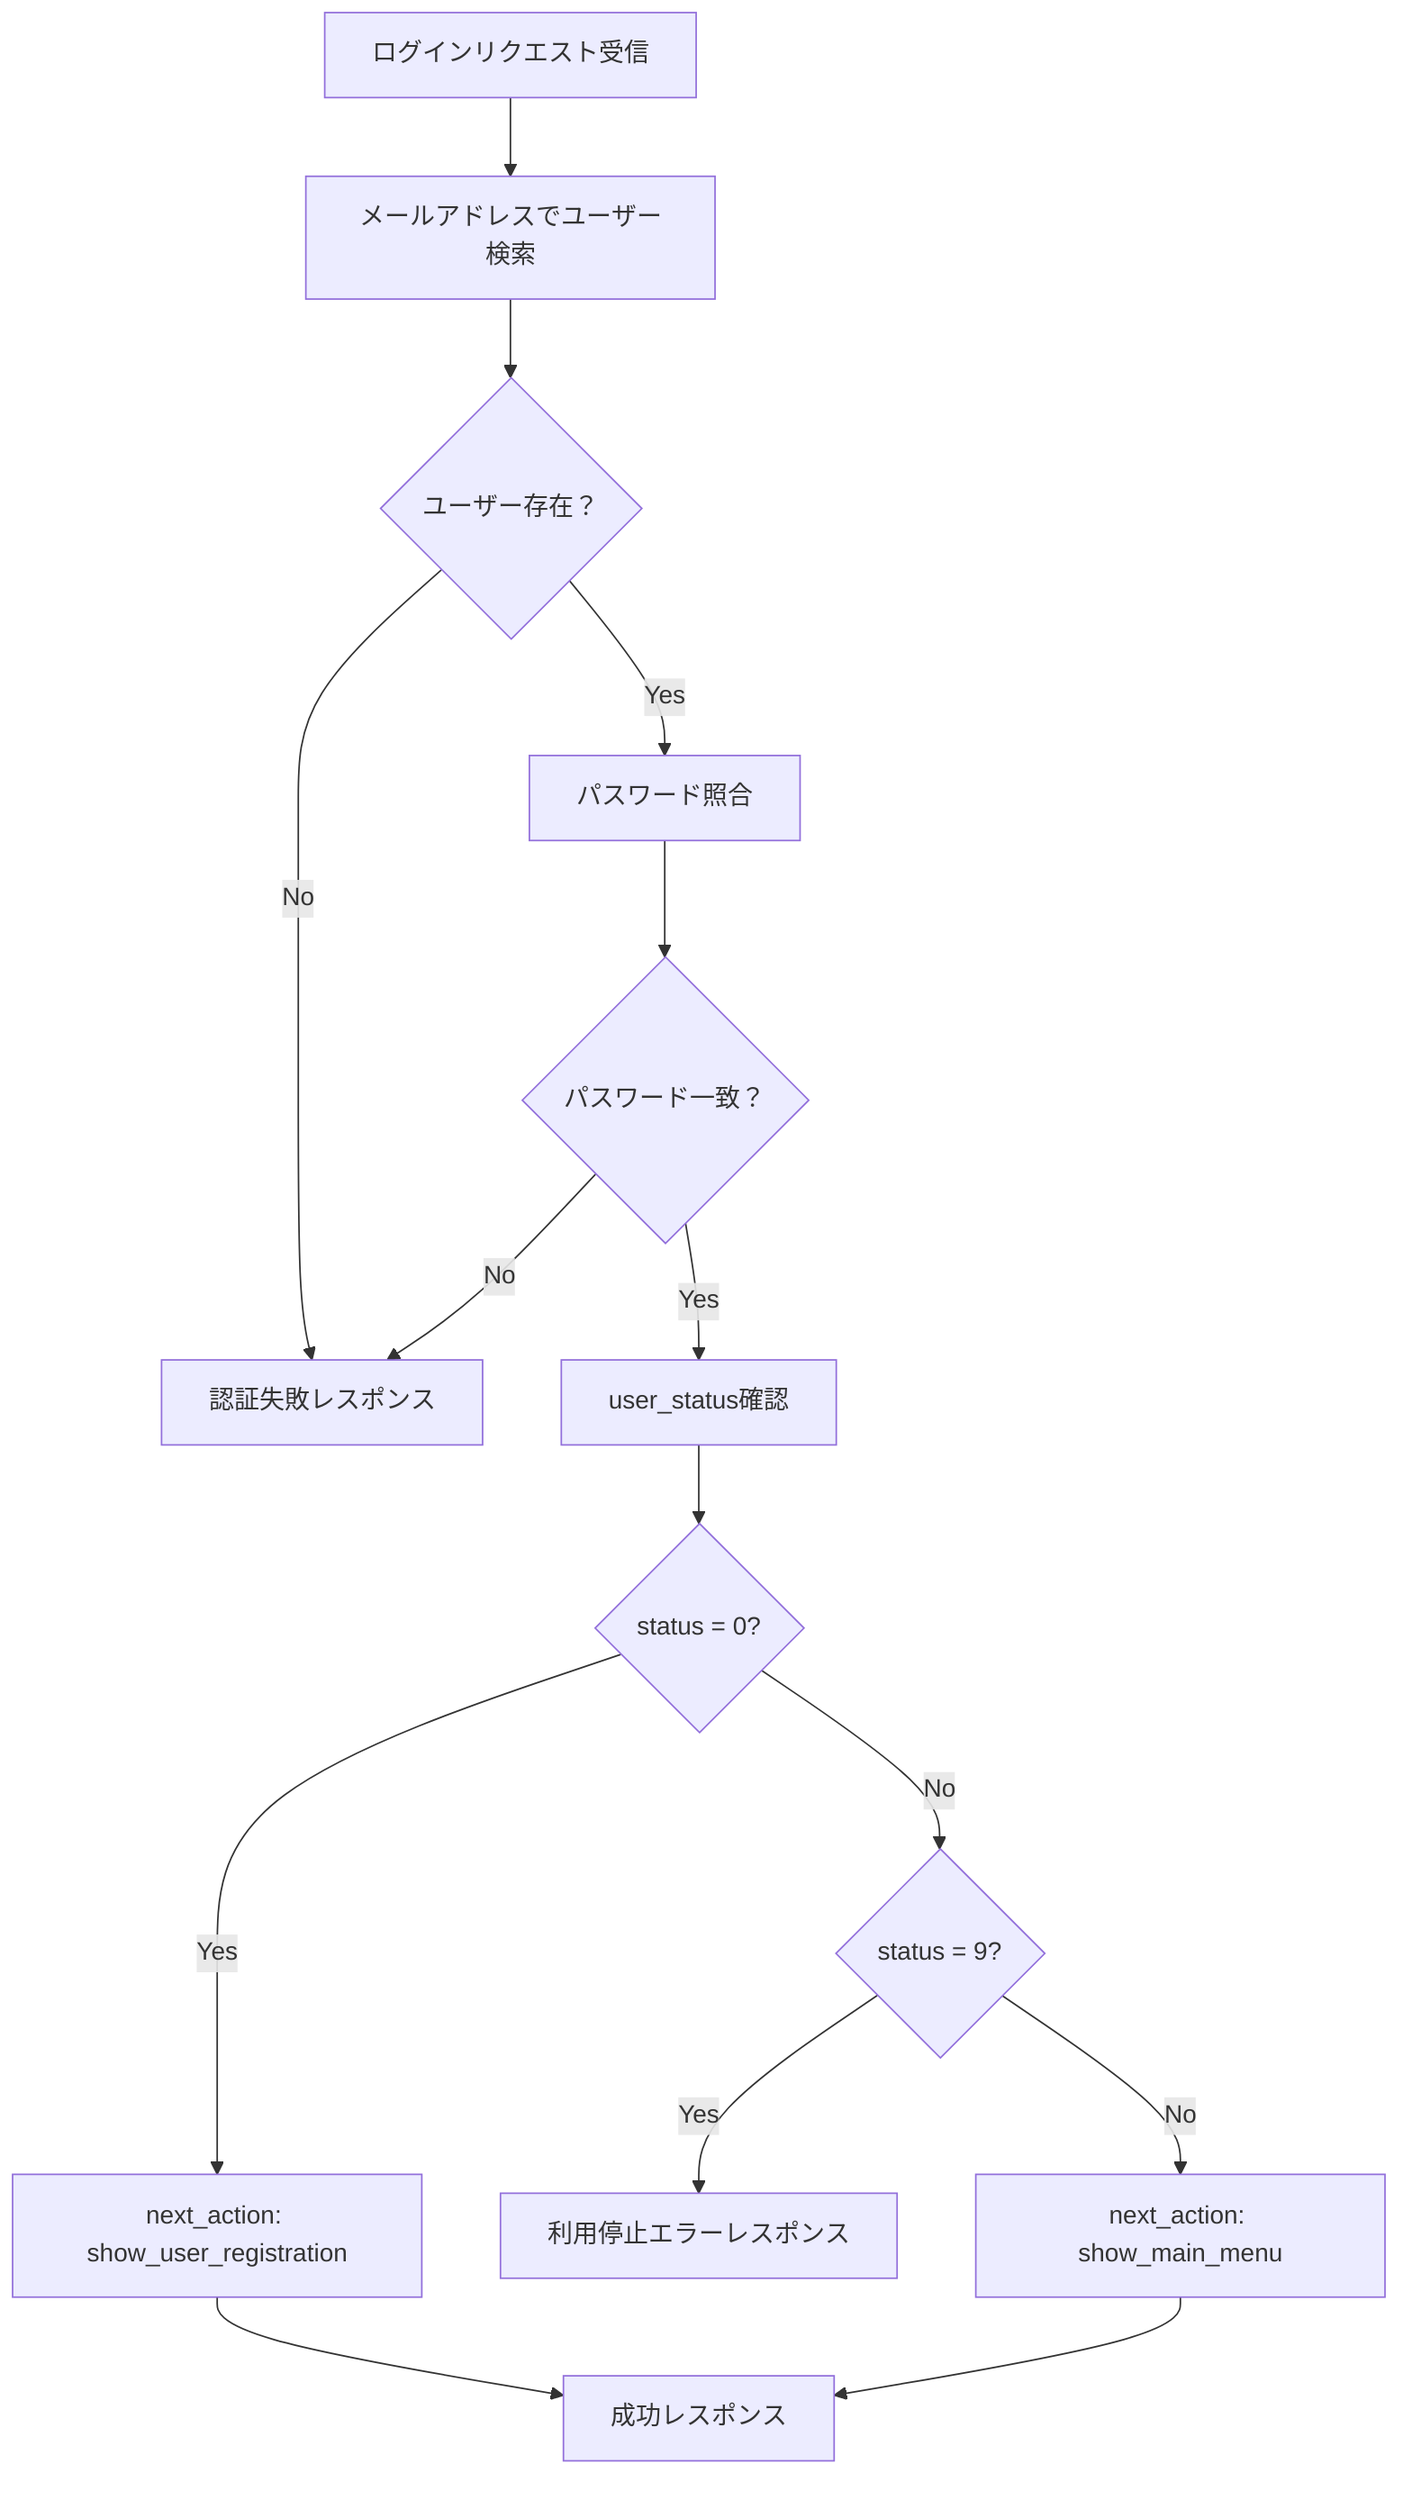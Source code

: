 graph TD
    A[ログインリクエスト受信] --> B[メールアドレスでユーザー検索]
    B --> C{ユーザー存在？}
    C -->|No| D[認証失敗レスポンス]
    C -->|Yes| E[パスワード照合]
    E --> F{パスワード一致？}
    F -->|No| D
    F -->|Yes| G[user_status確認]
    G --> H{status = 0?}
    H -->|Yes| I[next_action: show_user_registration]
    H -->|No| L{status = 9?}
    L -->|Yes| M[利用停止エラーレスポンス]
    L -->|No| J[next_action: show_main_menu]
    I --> K[成功レスポンス]
    J --> K